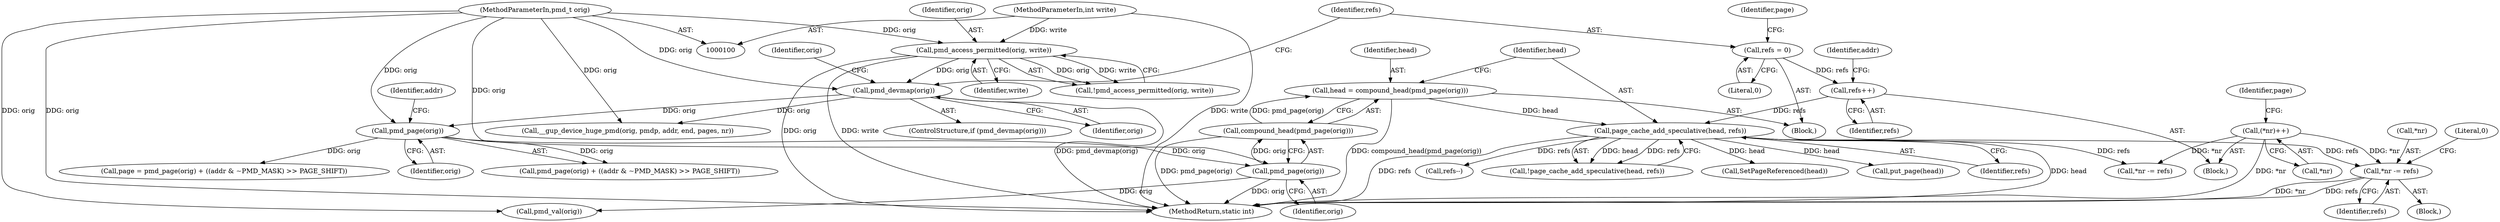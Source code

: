 digraph "0_linux_6b3a707736301c2128ca85ce85fb13f60b5e350a_8@pointer" {
"1000176" [label="(Call,*nr -= refs)"];
"1000172" [label="(Call,page_cache_add_speculative(head, refs))"];
"1000165" [label="(Call,head = compound_head(pmd_page(orig)))"];
"1000167" [label="(Call,compound_head(pmd_page(orig)))"];
"1000168" [label="(Call,pmd_page(orig))"];
"1000136" [label="(Call,pmd_page(orig))"];
"1000120" [label="(Call,pmd_devmap(orig))"];
"1000114" [label="(Call,pmd_access_permitted(orig, write))"];
"1000101" [label="(MethodParameterIn,pmd_t orig)"];
"1000105" [label="(MethodParameterIn,int write)"];
"1000156" [label="(Call,refs++)"];
"1000130" [label="(Call,refs = 0)"];
"1000151" [label="(Call,(*nr)++)"];
"1000121" [label="(Identifier,orig)"];
"1000160" [label="(Identifier,addr)"];
"1000206" [label="(MethodReturn,static int)"];
"1000185" [label="(Call,pmd_val(orig))"];
"1000157" [label="(Identifier,refs)"];
"1000151" [label="(Call,(*nr)++)"];
"1000179" [label="(Identifier,refs)"];
"1000124" [label="(Identifier,orig)"];
"1000172" [label="(Call,page_cache_add_speculative(head, refs))"];
"1000114" [label="(Call,pmd_access_permitted(orig, write))"];
"1000113" [label="(Call,!pmd_access_permitted(orig, write))"];
"1000132" [label="(Literal,0)"];
"1000177" [label="(Call,*nr)"];
"1000130" [label="(Call,refs = 0)"];
"1000105" [label="(MethodParameterIn,int write)"];
"1000168" [label="(Call,pmd_page(orig))"];
"1000140" [label="(Identifier,addr)"];
"1000115" [label="(Identifier,orig)"];
"1000196" [label="(Call,refs--)"];
"1000171" [label="(Call,!page_cache_add_speculative(head, refs))"];
"1000202" [label="(Call,SetPageReferenced(head))"];
"1000169" [label="(Identifier,orig)"];
"1000116" [label="(Identifier,write)"];
"1000175" [label="(Block,)"];
"1000198" [label="(Call,put_page(head))"];
"1000176" [label="(Call,*nr -= refs)"];
"1000101" [label="(MethodParameterIn,pmd_t orig)"];
"1000137" [label="(Identifier,orig)"];
"1000131" [label="(Identifier,refs)"];
"1000135" [label="(Call,pmd_page(orig) + ((addr & ~PMD_MASK) >> PAGE_SHIFT))"];
"1000156" [label="(Call,refs++)"];
"1000174" [label="(Identifier,refs)"];
"1000136" [label="(Call,pmd_page(orig))"];
"1000133" [label="(Call,page = pmd_page(orig) + ((addr & ~PMD_MASK) >> PAGE_SHIFT))"];
"1000181" [label="(Literal,0)"];
"1000119" [label="(ControlStructure,if (pmd_devmap(orig)))"];
"1000144" [label="(Block,)"];
"1000120" [label="(Call,pmd_devmap(orig))"];
"1000155" [label="(Identifier,page)"];
"1000108" [label="(Block,)"];
"1000123" [label="(Call,__gup_device_huge_pmd(orig, pmdp, addr, end, pages, nr))"];
"1000166" [label="(Identifier,head)"];
"1000152" [label="(Call,*nr)"];
"1000165" [label="(Call,head = compound_head(pmd_page(orig)))"];
"1000191" [label="(Call,*nr -= refs)"];
"1000173" [label="(Identifier,head)"];
"1000167" [label="(Call,compound_head(pmd_page(orig)))"];
"1000134" [label="(Identifier,page)"];
"1000176" -> "1000175"  [label="AST: "];
"1000176" -> "1000179"  [label="CFG: "];
"1000177" -> "1000176"  [label="AST: "];
"1000179" -> "1000176"  [label="AST: "];
"1000181" -> "1000176"  [label="CFG: "];
"1000176" -> "1000206"  [label="DDG: *nr"];
"1000176" -> "1000206"  [label="DDG: refs"];
"1000172" -> "1000176"  [label="DDG: refs"];
"1000151" -> "1000176"  [label="DDG: *nr"];
"1000172" -> "1000171"  [label="AST: "];
"1000172" -> "1000174"  [label="CFG: "];
"1000173" -> "1000172"  [label="AST: "];
"1000174" -> "1000172"  [label="AST: "];
"1000171" -> "1000172"  [label="CFG: "];
"1000172" -> "1000206"  [label="DDG: head"];
"1000172" -> "1000206"  [label="DDG: refs"];
"1000172" -> "1000171"  [label="DDG: head"];
"1000172" -> "1000171"  [label="DDG: refs"];
"1000165" -> "1000172"  [label="DDG: head"];
"1000156" -> "1000172"  [label="DDG: refs"];
"1000172" -> "1000191"  [label="DDG: refs"];
"1000172" -> "1000196"  [label="DDG: refs"];
"1000172" -> "1000198"  [label="DDG: head"];
"1000172" -> "1000202"  [label="DDG: head"];
"1000165" -> "1000108"  [label="AST: "];
"1000165" -> "1000167"  [label="CFG: "];
"1000166" -> "1000165"  [label="AST: "];
"1000167" -> "1000165"  [label="AST: "];
"1000173" -> "1000165"  [label="CFG: "];
"1000165" -> "1000206"  [label="DDG: compound_head(pmd_page(orig))"];
"1000167" -> "1000165"  [label="DDG: pmd_page(orig)"];
"1000167" -> "1000168"  [label="CFG: "];
"1000168" -> "1000167"  [label="AST: "];
"1000167" -> "1000206"  [label="DDG: pmd_page(orig)"];
"1000168" -> "1000167"  [label="DDG: orig"];
"1000168" -> "1000169"  [label="CFG: "];
"1000169" -> "1000168"  [label="AST: "];
"1000168" -> "1000206"  [label="DDG: orig"];
"1000136" -> "1000168"  [label="DDG: orig"];
"1000101" -> "1000168"  [label="DDG: orig"];
"1000168" -> "1000185"  [label="DDG: orig"];
"1000136" -> "1000135"  [label="AST: "];
"1000136" -> "1000137"  [label="CFG: "];
"1000137" -> "1000136"  [label="AST: "];
"1000140" -> "1000136"  [label="CFG: "];
"1000136" -> "1000133"  [label="DDG: orig"];
"1000136" -> "1000135"  [label="DDG: orig"];
"1000120" -> "1000136"  [label="DDG: orig"];
"1000101" -> "1000136"  [label="DDG: orig"];
"1000120" -> "1000119"  [label="AST: "];
"1000120" -> "1000121"  [label="CFG: "];
"1000121" -> "1000120"  [label="AST: "];
"1000124" -> "1000120"  [label="CFG: "];
"1000131" -> "1000120"  [label="CFG: "];
"1000120" -> "1000206"  [label="DDG: pmd_devmap(orig)"];
"1000114" -> "1000120"  [label="DDG: orig"];
"1000101" -> "1000120"  [label="DDG: orig"];
"1000120" -> "1000123"  [label="DDG: orig"];
"1000114" -> "1000113"  [label="AST: "];
"1000114" -> "1000116"  [label="CFG: "];
"1000115" -> "1000114"  [label="AST: "];
"1000116" -> "1000114"  [label="AST: "];
"1000113" -> "1000114"  [label="CFG: "];
"1000114" -> "1000206"  [label="DDG: orig"];
"1000114" -> "1000206"  [label="DDG: write"];
"1000114" -> "1000113"  [label="DDG: orig"];
"1000114" -> "1000113"  [label="DDG: write"];
"1000101" -> "1000114"  [label="DDG: orig"];
"1000105" -> "1000114"  [label="DDG: write"];
"1000101" -> "1000100"  [label="AST: "];
"1000101" -> "1000206"  [label="DDG: orig"];
"1000101" -> "1000123"  [label="DDG: orig"];
"1000101" -> "1000185"  [label="DDG: orig"];
"1000105" -> "1000100"  [label="AST: "];
"1000105" -> "1000206"  [label="DDG: write"];
"1000156" -> "1000144"  [label="AST: "];
"1000156" -> "1000157"  [label="CFG: "];
"1000157" -> "1000156"  [label="AST: "];
"1000160" -> "1000156"  [label="CFG: "];
"1000130" -> "1000156"  [label="DDG: refs"];
"1000130" -> "1000108"  [label="AST: "];
"1000130" -> "1000132"  [label="CFG: "];
"1000131" -> "1000130"  [label="AST: "];
"1000132" -> "1000130"  [label="AST: "];
"1000134" -> "1000130"  [label="CFG: "];
"1000151" -> "1000144"  [label="AST: "];
"1000151" -> "1000152"  [label="CFG: "];
"1000152" -> "1000151"  [label="AST: "];
"1000155" -> "1000151"  [label="CFG: "];
"1000151" -> "1000206"  [label="DDG: *nr"];
"1000151" -> "1000191"  [label="DDG: *nr"];
}

